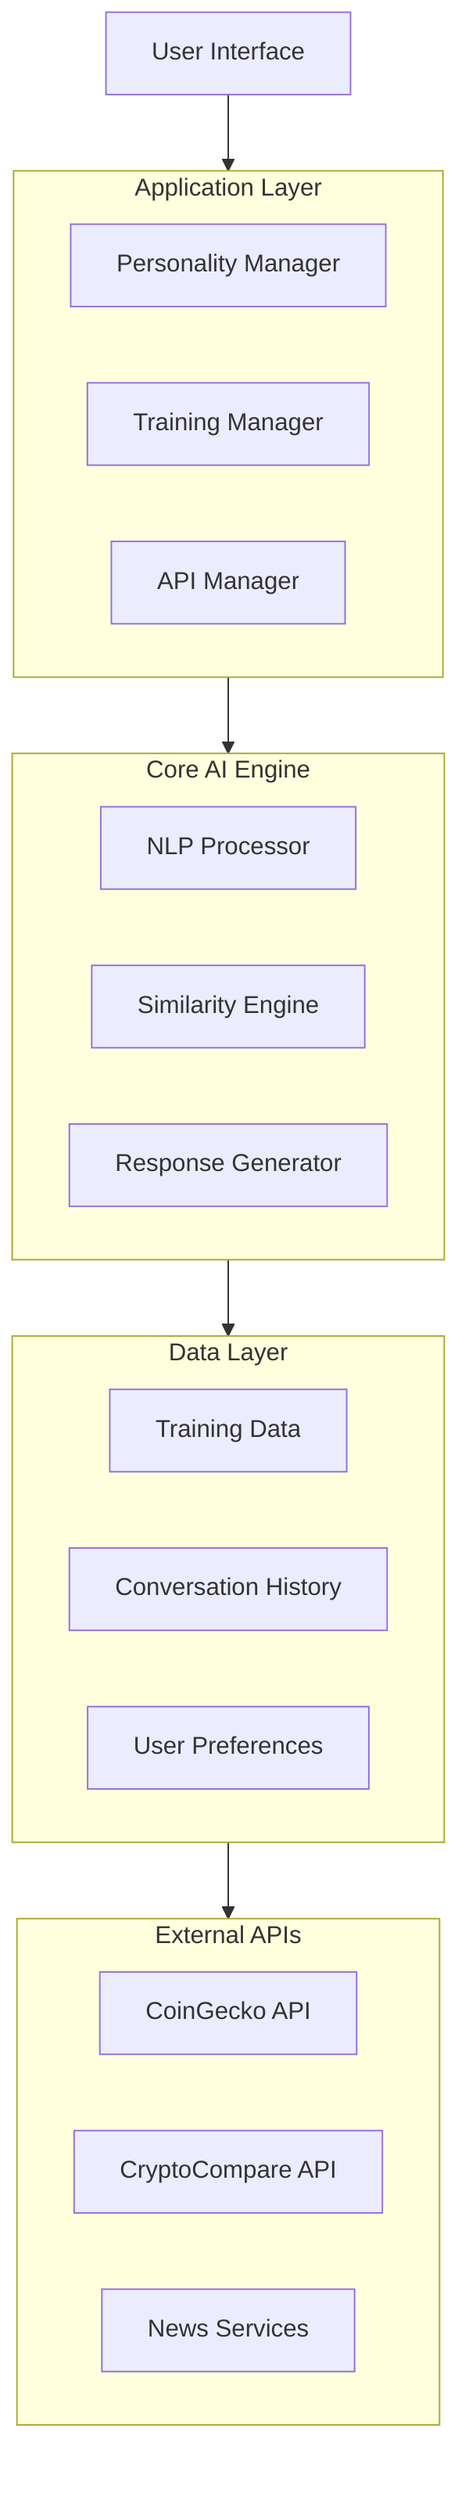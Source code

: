 graph TD
    A[User Interface] --> B[Application Layer]
    B --> C[Core AI Engine]
    C --> D[Data Layer]
    D --> E[External APIs]
    
    subgraph B[Application Layer]
        B1[Personality Manager]
        B2[Training Manager]
        B3[API Manager]
    end
    
    subgraph C[Core AI Engine]
        C1[NLP Processor]
        C2[Similarity Engine]
        C3[Response Generator]
    end
    
    subgraph D[Data Layer]
        D1[Training Data]
        D2[Conversation History]
        D3[User Preferences]
    end
    
    subgraph E[External APIs]
        E1[CoinGecko API]
        E2[CryptoCompare API]
        E3[News Services]
    end